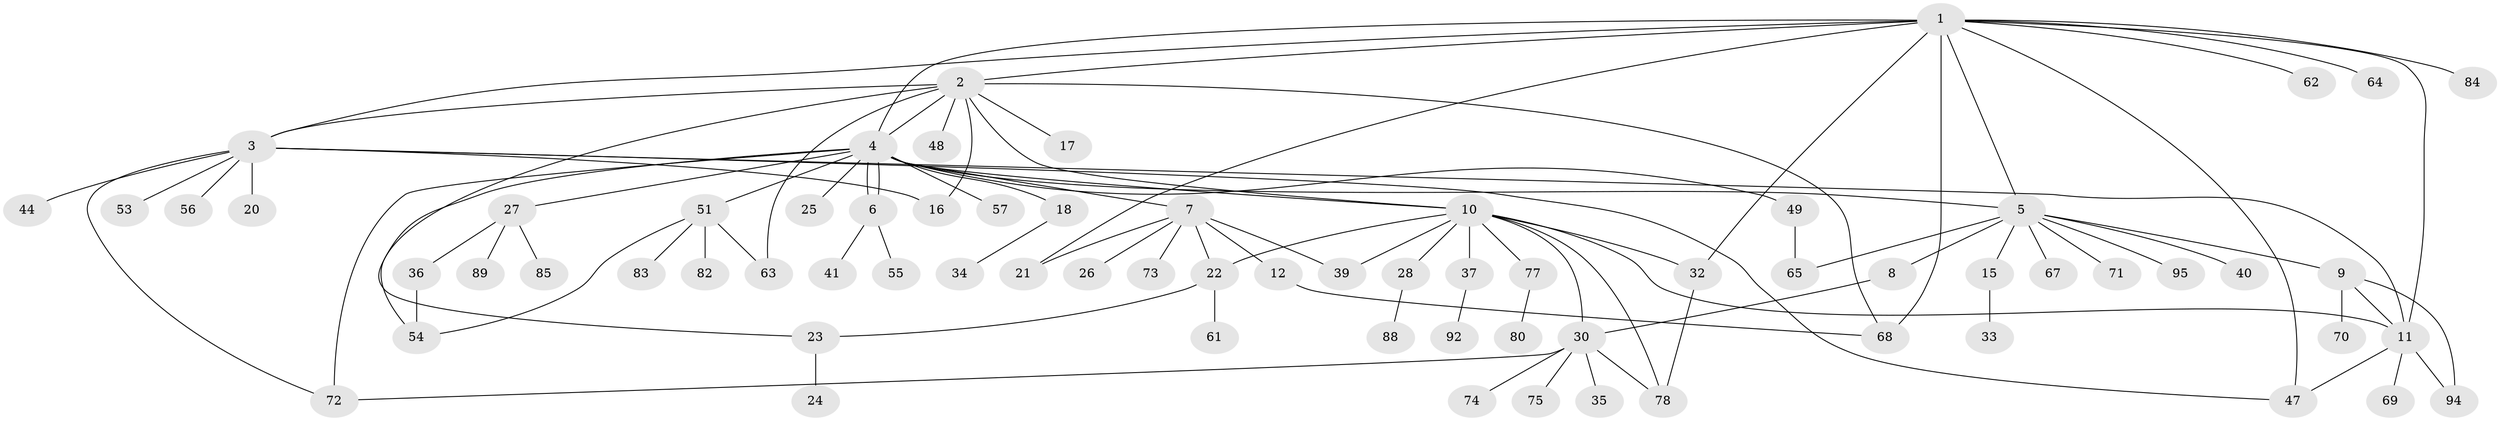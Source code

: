 // original degree distribution, {11: 0.021052631578947368, 6: 0.06315789473684211, 17: 0.010526315789473684, 10: 0.021052631578947368, 5: 0.031578947368421054, 9: 0.010526315789473684, 2: 0.25263157894736843, 3: 0.10526315789473684, 1: 0.45263157894736844, 4: 0.031578947368421054}
// Generated by graph-tools (version 1.1) at 2025/11/02/27/25 16:11:14]
// undirected, 71 vertices, 98 edges
graph export_dot {
graph [start="1"]
  node [color=gray90,style=filled];
  1 [super="+46"];
  2 [super="+14"];
  3 [super="+31"];
  4 [super="+50"];
  5 [super="+45"];
  6 [super="+38"];
  7 [super="+13"];
  8;
  9 [super="+19"];
  10 [super="+87"];
  11 [super="+29"];
  12;
  15;
  16;
  17 [super="+66"];
  18;
  20;
  21;
  22 [super="+42"];
  23;
  24 [super="+52"];
  25 [super="+90"];
  26;
  27 [super="+59"];
  28;
  30 [super="+86"];
  32 [super="+43"];
  33;
  34 [super="+58"];
  35;
  36;
  37;
  39;
  40 [super="+79"];
  41 [super="+93"];
  44;
  47;
  48;
  49;
  51 [super="+76"];
  53;
  54 [super="+60"];
  55;
  56;
  57;
  61;
  62;
  63;
  64;
  65;
  67;
  68 [super="+91"];
  69;
  70;
  71;
  72 [super="+81"];
  73;
  74;
  75;
  77;
  78;
  80;
  82;
  83;
  84;
  85;
  88;
  89;
  92;
  94;
  95;
  1 -- 2;
  1 -- 3;
  1 -- 4;
  1 -- 5;
  1 -- 11;
  1 -- 32;
  1 -- 47;
  1 -- 62;
  1 -- 68 [weight=2];
  1 -- 64;
  1 -- 21;
  1 -- 84;
  2 -- 4;
  2 -- 16;
  2 -- 23;
  2 -- 68;
  2 -- 48;
  2 -- 17;
  2 -- 3;
  2 -- 10;
  2 -- 63;
  3 -- 11;
  3 -- 16;
  3 -- 20;
  3 -- 44;
  3 -- 47;
  3 -- 53;
  3 -- 56;
  3 -- 72;
  4 -- 6;
  4 -- 6;
  4 -- 7;
  4 -- 10;
  4 -- 18;
  4 -- 25;
  4 -- 27;
  4 -- 49;
  4 -- 51;
  4 -- 54;
  4 -- 57;
  4 -- 72 [weight=2];
  4 -- 5;
  5 -- 8;
  5 -- 9;
  5 -- 15;
  5 -- 40;
  5 -- 65;
  5 -- 67;
  5 -- 71;
  5 -- 95;
  6 -- 41;
  6 -- 55;
  7 -- 12;
  7 -- 21;
  7 -- 22 [weight=2];
  7 -- 26;
  7 -- 39;
  7 -- 73;
  8 -- 30;
  9 -- 70;
  9 -- 11;
  9 -- 94;
  10 -- 11;
  10 -- 28;
  10 -- 30;
  10 -- 37;
  10 -- 39;
  10 -- 77;
  10 -- 78;
  10 -- 32;
  10 -- 22;
  11 -- 94;
  11 -- 69;
  11 -- 47;
  12 -- 68;
  15 -- 33;
  18 -- 34;
  22 -- 61;
  22 -- 23;
  23 -- 24;
  27 -- 36;
  27 -- 85;
  27 -- 89;
  28 -- 88;
  30 -- 35;
  30 -- 72;
  30 -- 74;
  30 -- 75;
  30 -- 78;
  32 -- 78;
  36 -- 54;
  37 -- 92;
  49 -- 65;
  51 -- 54;
  51 -- 63;
  51 -- 82;
  51 -- 83;
  77 -- 80;
}
